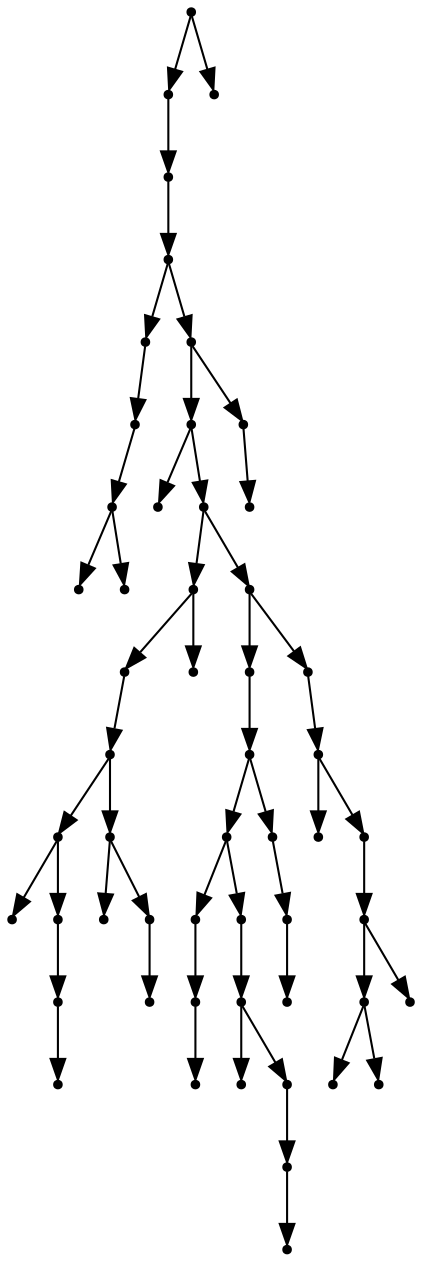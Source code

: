 digraph {
  53 [shape=point];
  51 [shape=point];
  50 [shape=point];
  49 [shape=point];
  4 [shape=point];
  3 [shape=point];
  2 [shape=point];
  0 [shape=point];
  1 [shape=point];
  48 [shape=point];
  45 [shape=point];
  5 [shape=point];
  44 [shape=point];
  18 [shape=point];
  16 [shape=point];
  15 [shape=point];
  10 [shape=point];
  6 [shape=point];
  9 [shape=point];
  8 [shape=point];
  7 [shape=point];
  14 [shape=point];
  11 [shape=point];
  13 [shape=point];
  12 [shape=point];
  17 [shape=point];
  43 [shape=point];
  33 [shape=point];
  32 [shape=point];
  28 [shape=point];
  21 [shape=point];
  20 [shape=point];
  19 [shape=point];
  27 [shape=point];
  26 [shape=point];
  22 [shape=point];
  25 [shape=point];
  24 [shape=point];
  23 [shape=point];
  31 [shape=point];
  30 [shape=point];
  29 [shape=point];
  42 [shape=point];
  41 [shape=point];
  34 [shape=point];
  40 [shape=point];
  39 [shape=point];
  37 [shape=point];
  35 [shape=point];
  36 [shape=point];
  38 [shape=point];
  47 [shape=point];
  46 [shape=point];
  52 [shape=point];
53 -> 51;
51 -> 50;
50 -> 49;
49 -> 4;
4 -> 3;
3 -> 2;
2 -> 0;
2 -> 1;
49 -> 48;
48 -> 45;
45 -> 5;
45 -> 44;
44 -> 18;
18 -> 16;
16 -> 15;
15 -> 10;
10 -> 6;
10 -> 9;
9 -> 8;
8 -> 7;
15 -> 14;
14 -> 11;
14 -> 13;
13 -> 12;
18 -> 17;
44 -> 43;
43 -> 33;
33 -> 32;
32 -> 28;
28 -> 21;
21 -> 20;
20 -> 19;
28 -> 27;
27 -> 26;
26 -> 22;
26 -> 25;
25 -> 24;
24 -> 23;
32 -> 31;
31 -> 30;
30 -> 29;
43 -> 42;
42 -> 41;
41 -> 34;
41 -> 40;
40 -> 39;
39 -> 37;
37 -> 35;
37 -> 36;
39 -> 38;
48 -> 47;
47 -> 46;
53 -> 52;
}
